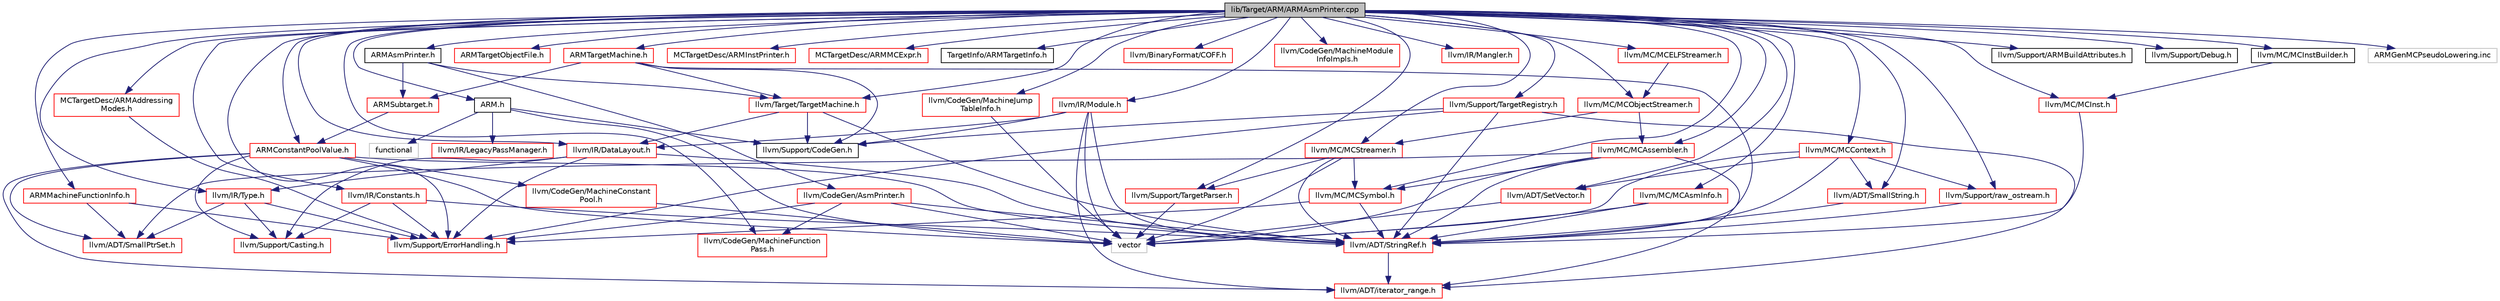 digraph "lib/Target/ARM/ARMAsmPrinter.cpp"
{
 // LATEX_PDF_SIZE
  bgcolor="transparent";
  edge [fontname="Helvetica",fontsize="10",labelfontname="Helvetica",labelfontsize="10"];
  node [fontname="Helvetica",fontsize="10",shape="box"];
  Node1 [label="lib/Target/ARM/ARMAsmPrinter.cpp",height=0.2,width=0.4,color="black", fillcolor="grey75", style="filled", fontcolor="black",tooltip=" "];
  Node1 -> Node2 [color="midnightblue",fontsize="10",style="solid",fontname="Helvetica"];
  Node2 [label="ARMAsmPrinter.h",height=0.2,width=0.4,color="black",URL="$ARMAsmPrinter_8h.html",tooltip=" "];
  Node2 -> Node3 [color="midnightblue",fontsize="10",style="solid",fontname="Helvetica"];
  Node3 [label="ARMSubtarget.h",height=0.2,width=0.4,color="red",URL="$ARMSubtarget_8h.html",tooltip=" "];
  Node3 -> Node241 [color="midnightblue",fontsize="10",style="solid",fontname="Helvetica"];
  Node241 [label="ARMConstantPoolValue.h",height=0.2,width=0.4,color="red",URL="$ARMConstantPoolValue_8h.html",tooltip=" "];
  Node241 -> Node79 [color="midnightblue",fontsize="10",style="solid",fontname="Helvetica"];
  Node79 [label="llvm/ADT/SmallPtrSet.h",height=0.2,width=0.4,color="red",URL="$SmallPtrSet_8h.html",tooltip=" "];
  Node241 -> Node21 [color="midnightblue",fontsize="10",style="solid",fontname="Helvetica"];
  Node21 [label="llvm/ADT/StringRef.h",height=0.2,width=0.4,color="red",URL="$StringRef_8h.html",tooltip=" "];
  Node21 -> Node35 [color="midnightblue",fontsize="10",style="solid",fontname="Helvetica"];
  Node35 [label="llvm/ADT/iterator_range.h",height=0.2,width=0.4,color="red",URL="$iterator__range_8h.html",tooltip="This provides a very simple, boring adaptor for a begin and end iterator into a range type."];
  Node241 -> Node35 [color="midnightblue",fontsize="10",style="solid",fontname="Helvetica"];
  Node241 -> Node242 [color="midnightblue",fontsize="10",style="solid",fontname="Helvetica"];
  Node242 [label="llvm/CodeGen/MachineConstant\lPool.h",height=0.2,width=0.4,color="red",URL="$MachineConstantPool_8h.html",tooltip="This file declares the MachineConstantPool class which is an abstract constant pool to keep track of ..."];
  Node242 -> Node60 [color="midnightblue",fontsize="10",style="solid",fontname="Helvetica"];
  Node60 [label="vector",height=0.2,width=0.4,color="grey75",tooltip=" "];
  Node241 -> Node113 [color="midnightblue",fontsize="10",style="solid",fontname="Helvetica"];
  Node113 [label="llvm/Support/Casting.h",height=0.2,width=0.4,color="red",URL="$Casting_8h.html",tooltip=" "];
  Node241 -> Node60 [color="midnightblue",fontsize="10",style="solid",fontname="Helvetica"];
  Node2 -> Node283 [color="midnightblue",fontsize="10",style="solid",fontname="Helvetica"];
  Node283 [label="llvm/CodeGen/AsmPrinter.h",height=0.2,width=0.4,color="red",URL="$AsmPrinter_8h.html",tooltip=" "];
  Node283 -> Node21 [color="midnightblue",fontsize="10",style="solid",fontname="Helvetica"];
  Node283 -> Node234 [color="midnightblue",fontsize="10",style="solid",fontname="Helvetica"];
  Node234 [label="llvm/CodeGen/MachineFunction\lPass.h",height=0.2,width=0.4,color="red",URL="$MachineFunctionPass_8h.html",tooltip=" "];
  Node283 -> Node46 [color="midnightblue",fontsize="10",style="solid",fontname="Helvetica"];
  Node46 [label="llvm/Support/ErrorHandling.h",height=0.2,width=0.4,color="red",URL="$llvm_2Support_2ErrorHandling_8h.html",tooltip=" "];
  Node283 -> Node60 [color="midnightblue",fontsize="10",style="solid",fontname="Helvetica"];
  Node2 -> Node270 [color="midnightblue",fontsize="10",style="solid",fontname="Helvetica"];
  Node270 [label="llvm/Target/TargetMachine.h",height=0.2,width=0.4,color="red",URL="$llvm_2Target_2TargetMachine_8h.html",tooltip=" "];
  Node270 -> Node21 [color="midnightblue",fontsize="10",style="solid",fontname="Helvetica"];
  Node270 -> Node147 [color="midnightblue",fontsize="10",style="solid",fontname="Helvetica"];
  Node147 [label="llvm/IR/DataLayout.h",height=0.2,width=0.4,color="red",URL="$DataLayout_8h.html",tooltip=" "];
  Node147 -> Node21 [color="midnightblue",fontsize="10",style="solid",fontname="Helvetica"];
  Node147 -> Node127 [color="midnightblue",fontsize="10",style="solid",fontname="Helvetica"];
  Node127 [label="llvm/IR/Type.h",height=0.2,width=0.4,color="red",URL="$Type_8h.html",tooltip=" "];
  Node127 -> Node79 [color="midnightblue",fontsize="10",style="solid",fontname="Helvetica"];
  Node127 -> Node113 [color="midnightblue",fontsize="10",style="solid",fontname="Helvetica"];
  Node127 -> Node46 [color="midnightblue",fontsize="10",style="solid",fontname="Helvetica"];
  Node147 -> Node113 [color="midnightblue",fontsize="10",style="solid",fontname="Helvetica"];
  Node147 -> Node46 [color="midnightblue",fontsize="10",style="solid",fontname="Helvetica"];
  Node270 -> Node163 [color="midnightblue",fontsize="10",style="solid",fontname="Helvetica"];
  Node163 [label="llvm/Support/CodeGen.h",height=0.2,width=0.4,color="black",URL="$CodeGen_8h.html",tooltip=" "];
  Node1 -> Node300 [color="midnightblue",fontsize="10",style="solid",fontname="Helvetica"];
  Node300 [label="ARM.h",height=0.2,width=0.4,color="black",URL="$ARM_8h.html",tooltip=" "];
  Node300 -> Node301 [color="midnightblue",fontsize="10",style="solid",fontname="Helvetica"];
  Node301 [label="llvm/IR/LegacyPassManager.h",height=0.2,width=0.4,color="red",URL="$LegacyPassManager_8h.html",tooltip=" "];
  Node300 -> Node163 [color="midnightblue",fontsize="10",style="solid",fontname="Helvetica"];
  Node300 -> Node53 [color="midnightblue",fontsize="10",style="solid",fontname="Helvetica"];
  Node53 [label="functional",height=0.2,width=0.4,color="grey75",tooltip=" "];
  Node300 -> Node60 [color="midnightblue",fontsize="10",style="solid",fontname="Helvetica"];
  Node1 -> Node241 [color="midnightblue",fontsize="10",style="solid",fontname="Helvetica"];
  Node1 -> Node302 [color="midnightblue",fontsize="10",style="solid",fontname="Helvetica"];
  Node302 [label="ARMMachineFunctionInfo.h",height=0.2,width=0.4,color="red",URL="$ARMMachineFunctionInfo_8h.html",tooltip=" "];
  Node302 -> Node79 [color="midnightblue",fontsize="10",style="solid",fontname="Helvetica"];
  Node302 -> Node46 [color="midnightblue",fontsize="10",style="solid",fontname="Helvetica"];
  Node1 -> Node303 [color="midnightblue",fontsize="10",style="solid",fontname="Helvetica"];
  Node303 [label="ARMTargetMachine.h",height=0.2,width=0.4,color="red",URL="$ARMTargetMachine_8h.html",tooltip=" "];
  Node303 -> Node3 [color="midnightblue",fontsize="10",style="solid",fontname="Helvetica"];
  Node303 -> Node21 [color="midnightblue",fontsize="10",style="solid",fontname="Helvetica"];
  Node303 -> Node163 [color="midnightblue",fontsize="10",style="solid",fontname="Helvetica"];
  Node303 -> Node270 [color="midnightblue",fontsize="10",style="solid",fontname="Helvetica"];
  Node1 -> Node312 [color="midnightblue",fontsize="10",style="solid",fontname="Helvetica"];
  Node312 [label="ARMTargetObjectFile.h",height=0.2,width=0.4,color="red",URL="$ARMTargetObjectFile_8h.html",tooltip=" "];
  Node1 -> Node274 [color="midnightblue",fontsize="10",style="solid",fontname="Helvetica"];
  Node274 [label="MCTargetDesc/ARMAddressing\lModes.h",height=0.2,width=0.4,color="red",URL="$ARMAddressingModes_8h.html",tooltip=" "];
  Node274 -> Node46 [color="midnightblue",fontsize="10",style="solid",fontname="Helvetica"];
  Node1 -> Node317 [color="midnightblue",fontsize="10",style="solid",fontname="Helvetica"];
  Node317 [label="MCTargetDesc/ARMInstPrinter.h",height=0.2,width=0.4,color="red",URL="$ARMInstPrinter_8h.html",tooltip=" "];
  Node1 -> Node319 [color="midnightblue",fontsize="10",style="solid",fontname="Helvetica"];
  Node319 [label="MCTargetDesc/ARMMCExpr.h",height=0.2,width=0.4,color="red",URL="$ARMMCExpr_8h.html",tooltip=" "];
  Node1 -> Node320 [color="midnightblue",fontsize="10",style="solid",fontname="Helvetica"];
  Node320 [label="TargetInfo/ARMTargetInfo.h",height=0.2,width=0.4,color="black",URL="$ARMTargetInfo_8h.html",tooltip=" "];
  Node1 -> Node263 [color="midnightblue",fontsize="10",style="solid",fontname="Helvetica"];
  Node263 [label="llvm/ADT/SetVector.h",height=0.2,width=0.4,color="red",URL="$SetVector_8h.html",tooltip=" "];
  Node263 -> Node60 [color="midnightblue",fontsize="10",style="solid",fontname="Helvetica"];
  Node1 -> Node136 [color="midnightblue",fontsize="10",style="solid",fontname="Helvetica"];
  Node136 [label="llvm/ADT/SmallString.h",height=0.2,width=0.4,color="red",URL="$SmallString_8h.html",tooltip=" "];
  Node136 -> Node21 [color="midnightblue",fontsize="10",style="solid",fontname="Helvetica"];
  Node1 -> Node321 [color="midnightblue",fontsize="10",style="solid",fontname="Helvetica"];
  Node321 [label="llvm/BinaryFormat/COFF.h",height=0.2,width=0.4,color="red",URL="$BinaryFormat_2COFF_8h.html",tooltip=" "];
  Node1 -> Node234 [color="midnightblue",fontsize="10",style="solid",fontname="Helvetica"];
  Node1 -> Node322 [color="midnightblue",fontsize="10",style="solid",fontname="Helvetica"];
  Node322 [label="llvm/CodeGen/MachineJump\lTableInfo.h",height=0.2,width=0.4,color="red",URL="$MachineJumpTableInfo_8h.html",tooltip=" "];
  Node322 -> Node60 [color="midnightblue",fontsize="10",style="solid",fontname="Helvetica"];
  Node1 -> Node323 [color="midnightblue",fontsize="10",style="solid",fontname="Helvetica"];
  Node323 [label="llvm/CodeGen/MachineModule\lInfoImpls.h",height=0.2,width=0.4,color="red",URL="$MachineModuleInfoImpls_8h.html",tooltip=" "];
  Node1 -> Node140 [color="midnightblue",fontsize="10",style="solid",fontname="Helvetica"];
  Node140 [label="llvm/IR/Constants.h",height=0.2,width=0.4,color="red",URL="$Constants_8h.html",tooltip="This file contains the declarations for the subclasses of Constant, which represent the different fla..."];
  Node140 -> Node21 [color="midnightblue",fontsize="10",style="solid",fontname="Helvetica"];
  Node140 -> Node113 [color="midnightblue",fontsize="10",style="solid",fontname="Helvetica"];
  Node140 -> Node46 [color="midnightblue",fontsize="10",style="solid",fontname="Helvetica"];
  Node1 -> Node147 [color="midnightblue",fontsize="10",style="solid",fontname="Helvetica"];
  Node1 -> Node330 [color="midnightblue",fontsize="10",style="solid",fontname="Helvetica"];
  Node330 [label="llvm/IR/Mangler.h",height=0.2,width=0.4,color="red",URL="$Mangler_8h.html",tooltip=" "];
  Node1 -> Node145 [color="midnightblue",fontsize="10",style="solid",fontname="Helvetica"];
  Node145 [label="llvm/IR/Module.h",height=0.2,width=0.4,color="red",URL="$Module_8h.html",tooltip="Module.h This file contains the declarations for the Module class."];
  Node145 -> Node21 [color="midnightblue",fontsize="10",style="solid",fontname="Helvetica"];
  Node145 -> Node35 [color="midnightblue",fontsize="10",style="solid",fontname="Helvetica"];
  Node145 -> Node147 [color="midnightblue",fontsize="10",style="solid",fontname="Helvetica"];
  Node145 -> Node163 [color="midnightblue",fontsize="10",style="solid",fontname="Helvetica"];
  Node145 -> Node60 [color="midnightblue",fontsize="10",style="solid",fontname="Helvetica"];
  Node1 -> Node127 [color="midnightblue",fontsize="10",style="solid",fontname="Helvetica"];
  Node1 -> Node331 [color="midnightblue",fontsize="10",style="solid",fontname="Helvetica"];
  Node331 [label="llvm/MC/MCAsmInfo.h",height=0.2,width=0.4,color="red",URL="$MCAsmInfo_8h.html",tooltip=" "];
  Node331 -> Node21 [color="midnightblue",fontsize="10",style="solid",fontname="Helvetica"];
  Node331 -> Node60 [color="midnightblue",fontsize="10",style="solid",fontname="Helvetica"];
  Node1 -> Node333 [color="midnightblue",fontsize="10",style="solid",fontname="Helvetica"];
  Node333 [label="llvm/MC/MCAssembler.h",height=0.2,width=0.4,color="red",URL="$MCAssembler_8h.html",tooltip=" "];
  Node333 -> Node79 [color="midnightblue",fontsize="10",style="solid",fontname="Helvetica"];
  Node333 -> Node21 [color="midnightblue",fontsize="10",style="solid",fontname="Helvetica"];
  Node333 -> Node35 [color="midnightblue",fontsize="10",style="solid",fontname="Helvetica"];
  Node333 -> Node195 [color="midnightblue",fontsize="10",style="solid",fontname="Helvetica"];
  Node195 [label="llvm/MC/MCSymbol.h",height=0.2,width=0.4,color="red",URL="$MCSymbol_8h.html",tooltip=" "];
  Node195 -> Node21 [color="midnightblue",fontsize="10",style="solid",fontname="Helvetica"];
  Node195 -> Node46 [color="midnightblue",fontsize="10",style="solid",fontname="Helvetica"];
  Node333 -> Node60 [color="midnightblue",fontsize="10",style="solid",fontname="Helvetica"];
  Node1 -> Node325 [color="midnightblue",fontsize="10",style="solid",fontname="Helvetica"];
  Node325 [label="llvm/MC/MCContext.h",height=0.2,width=0.4,color="red",URL="$MCContext_8h.html",tooltip=" "];
  Node325 -> Node263 [color="midnightblue",fontsize="10",style="solid",fontname="Helvetica"];
  Node325 -> Node136 [color="midnightblue",fontsize="10",style="solid",fontname="Helvetica"];
  Node325 -> Node21 [color="midnightblue",fontsize="10",style="solid",fontname="Helvetica"];
  Node325 -> Node68 [color="midnightblue",fontsize="10",style="solid",fontname="Helvetica"];
  Node68 [label="llvm/Support/raw_ostream.h",height=0.2,width=0.4,color="red",URL="$raw__ostream_8h.html",tooltip=" "];
  Node68 -> Node21 [color="midnightblue",fontsize="10",style="solid",fontname="Helvetica"];
  Node325 -> Node60 [color="midnightblue",fontsize="10",style="solid",fontname="Helvetica"];
  Node1 -> Node337 [color="midnightblue",fontsize="10",style="solid",fontname="Helvetica"];
  Node337 [label="llvm/MC/MCELFStreamer.h",height=0.2,width=0.4,color="red",URL="$MCELFStreamer_8h.html",tooltip=" "];
  Node337 -> Node338 [color="midnightblue",fontsize="10",style="solid",fontname="Helvetica"];
  Node338 [label="llvm/MC/MCObjectStreamer.h",height=0.2,width=0.4,color="red",URL="$MCObjectStreamer_8h.html",tooltip=" "];
  Node338 -> Node333 [color="midnightblue",fontsize="10",style="solid",fontname="Helvetica"];
  Node338 -> Node339 [color="midnightblue",fontsize="10",style="solid",fontname="Helvetica"];
  Node339 [label="llvm/MC/MCStreamer.h",height=0.2,width=0.4,color="red",URL="$MCStreamer_8h.html",tooltip=" "];
  Node339 -> Node21 [color="midnightblue",fontsize="10",style="solid",fontname="Helvetica"];
  Node339 -> Node195 [color="midnightblue",fontsize="10",style="solid",fontname="Helvetica"];
  Node339 -> Node341 [color="midnightblue",fontsize="10",style="solid",fontname="Helvetica"];
  Node341 [label="llvm/Support/TargetParser.h",height=0.2,width=0.4,color="red",URL="$TargetParser_8h.html",tooltip=" "];
  Node341 -> Node60 [color="midnightblue",fontsize="10",style="solid",fontname="Helvetica"];
  Node339 -> Node60 [color="midnightblue",fontsize="10",style="solid",fontname="Helvetica"];
  Node1 -> Node200 [color="midnightblue",fontsize="10",style="solid",fontname="Helvetica"];
  Node200 [label="llvm/MC/MCInst.h",height=0.2,width=0.4,color="red",URL="$MCInst_8h.html",tooltip=" "];
  Node200 -> Node21 [color="midnightblue",fontsize="10",style="solid",fontname="Helvetica"];
  Node1 -> Node349 [color="midnightblue",fontsize="10",style="solid",fontname="Helvetica"];
  Node349 [label="llvm/MC/MCInstBuilder.h",height=0.2,width=0.4,color="black",URL="$MCInstBuilder_8h.html",tooltip=" "];
  Node349 -> Node200 [color="midnightblue",fontsize="10",style="solid",fontname="Helvetica"];
  Node1 -> Node338 [color="midnightblue",fontsize="10",style="solid",fontname="Helvetica"];
  Node1 -> Node339 [color="midnightblue",fontsize="10",style="solid",fontname="Helvetica"];
  Node1 -> Node195 [color="midnightblue",fontsize="10",style="solid",fontname="Helvetica"];
  Node1 -> Node343 [color="midnightblue",fontsize="10",style="solid",fontname="Helvetica"];
  Node343 [label="llvm/Support/ARMBuildAttributes.h",height=0.2,width=0.4,color="black",URL="$ARMBuildAttributes_8h.html",tooltip=" "];
  Node1 -> Node171 [color="midnightblue",fontsize="10",style="solid",fontname="Helvetica"];
  Node171 [label="llvm/Support/Debug.h",height=0.2,width=0.4,color="black",URL="$Debug_8h.html",tooltip=" "];
  Node1 -> Node46 [color="midnightblue",fontsize="10",style="solid",fontname="Helvetica"];
  Node1 -> Node341 [color="midnightblue",fontsize="10",style="solid",fontname="Helvetica"];
  Node1 -> Node350 [color="midnightblue",fontsize="10",style="solid",fontname="Helvetica"];
  Node350 [label="llvm/Support/TargetRegistry.h",height=0.2,width=0.4,color="red",URL="$TargetRegistry_8h.html",tooltip=" "];
  Node350 -> Node21 [color="midnightblue",fontsize="10",style="solid",fontname="Helvetica"];
  Node350 -> Node35 [color="midnightblue",fontsize="10",style="solid",fontname="Helvetica"];
  Node350 -> Node163 [color="midnightblue",fontsize="10",style="solid",fontname="Helvetica"];
  Node350 -> Node46 [color="midnightblue",fontsize="10",style="solid",fontname="Helvetica"];
  Node1 -> Node68 [color="midnightblue",fontsize="10",style="solid",fontname="Helvetica"];
  Node1 -> Node270 [color="midnightblue",fontsize="10",style="solid",fontname="Helvetica"];
  Node1 -> Node353 [color="midnightblue",fontsize="10",style="solid",fontname="Helvetica"];
  Node353 [label="ARMGenMCPseudoLowering.inc",height=0.2,width=0.4,color="grey75",tooltip=" "];
}
